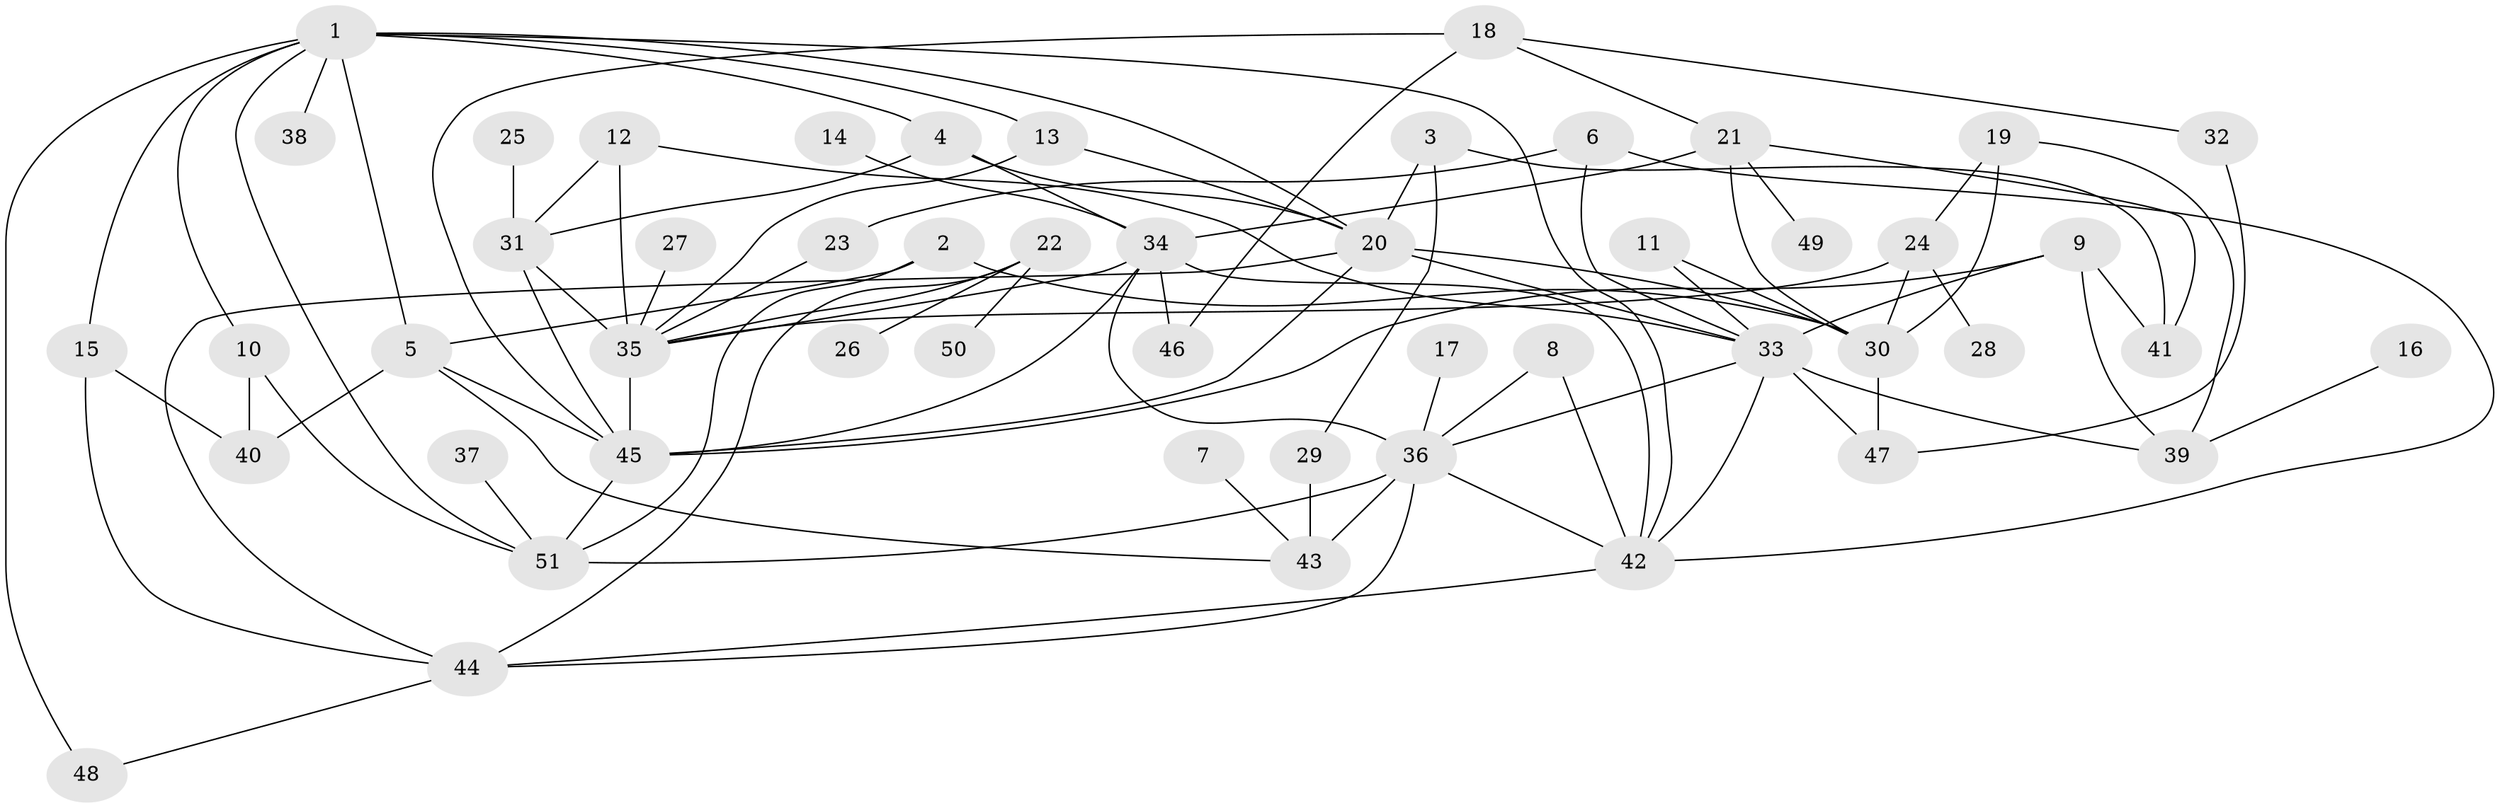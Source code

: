 // original degree distribution, {5: 0.08823529411764706, 7: 0.029411764705882353, 9: 0.00980392156862745, 6: 0.0196078431372549, 3: 0.24509803921568626, 1: 0.21568627450980393, 8: 0.00980392156862745, 4: 0.13725490196078433, 2: 0.24509803921568626}
// Generated by graph-tools (version 1.1) at 2025/49/03/09/25 03:49:22]
// undirected, 51 vertices, 94 edges
graph export_dot {
graph [start="1"]
  node [color=gray90,style=filled];
  1;
  2;
  3;
  4;
  5;
  6;
  7;
  8;
  9;
  10;
  11;
  12;
  13;
  14;
  15;
  16;
  17;
  18;
  19;
  20;
  21;
  22;
  23;
  24;
  25;
  26;
  27;
  28;
  29;
  30;
  31;
  32;
  33;
  34;
  35;
  36;
  37;
  38;
  39;
  40;
  41;
  42;
  43;
  44;
  45;
  46;
  47;
  48;
  49;
  50;
  51;
  1 -- 4 [weight=1.0];
  1 -- 5 [weight=1.0];
  1 -- 10 [weight=1.0];
  1 -- 13 [weight=1.0];
  1 -- 15 [weight=1.0];
  1 -- 20 [weight=1.0];
  1 -- 38 [weight=1.0];
  1 -- 42 [weight=1.0];
  1 -- 48 [weight=1.0];
  1 -- 51 [weight=1.0];
  2 -- 5 [weight=1.0];
  2 -- 30 [weight=2.0];
  2 -- 51 [weight=1.0];
  3 -- 20 [weight=1.0];
  3 -- 29 [weight=1.0];
  3 -- 41 [weight=1.0];
  4 -- 20 [weight=1.0];
  4 -- 31 [weight=1.0];
  4 -- 34 [weight=1.0];
  5 -- 40 [weight=1.0];
  5 -- 43 [weight=1.0];
  5 -- 45 [weight=1.0];
  6 -- 23 [weight=1.0];
  6 -- 33 [weight=1.0];
  6 -- 42 [weight=1.0];
  7 -- 43 [weight=1.0];
  8 -- 36 [weight=1.0];
  8 -- 42 [weight=1.0];
  9 -- 33 [weight=1.0];
  9 -- 39 [weight=1.0];
  9 -- 41 [weight=1.0];
  9 -- 45 [weight=1.0];
  10 -- 40 [weight=1.0];
  10 -- 51 [weight=1.0];
  11 -- 30 [weight=1.0];
  11 -- 33 [weight=1.0];
  12 -- 31 [weight=1.0];
  12 -- 33 [weight=1.0];
  12 -- 35 [weight=1.0];
  13 -- 20 [weight=1.0];
  13 -- 35 [weight=1.0];
  14 -- 34 [weight=1.0];
  15 -- 40 [weight=1.0];
  15 -- 44 [weight=1.0];
  16 -- 39 [weight=1.0];
  17 -- 36 [weight=1.0];
  18 -- 21 [weight=1.0];
  18 -- 32 [weight=1.0];
  18 -- 45 [weight=1.0];
  18 -- 46 [weight=1.0];
  19 -- 24 [weight=1.0];
  19 -- 30 [weight=1.0];
  19 -- 39 [weight=1.0];
  20 -- 30 [weight=1.0];
  20 -- 33 [weight=1.0];
  20 -- 44 [weight=1.0];
  20 -- 45 [weight=1.0];
  21 -- 30 [weight=1.0];
  21 -- 34 [weight=1.0];
  21 -- 41 [weight=1.0];
  21 -- 49 [weight=1.0];
  22 -- 26 [weight=1.0];
  22 -- 35 [weight=1.0];
  22 -- 44 [weight=1.0];
  22 -- 50 [weight=1.0];
  23 -- 35 [weight=1.0];
  24 -- 28 [weight=1.0];
  24 -- 30 [weight=1.0];
  24 -- 35 [weight=1.0];
  25 -- 31 [weight=1.0];
  27 -- 35 [weight=1.0];
  29 -- 43 [weight=1.0];
  30 -- 47 [weight=1.0];
  31 -- 35 [weight=1.0];
  31 -- 45 [weight=1.0];
  32 -- 47 [weight=1.0];
  33 -- 36 [weight=1.0];
  33 -- 39 [weight=1.0];
  33 -- 42 [weight=1.0];
  33 -- 47 [weight=1.0];
  34 -- 35 [weight=1.0];
  34 -- 36 [weight=1.0];
  34 -- 42 [weight=1.0];
  34 -- 45 [weight=1.0];
  34 -- 46 [weight=1.0];
  35 -- 45 [weight=2.0];
  36 -- 42 [weight=1.0];
  36 -- 43 [weight=2.0];
  36 -- 44 [weight=1.0];
  36 -- 51 [weight=1.0];
  37 -- 51 [weight=1.0];
  42 -- 44 [weight=1.0];
  44 -- 48 [weight=1.0];
  45 -- 51 [weight=1.0];
}
